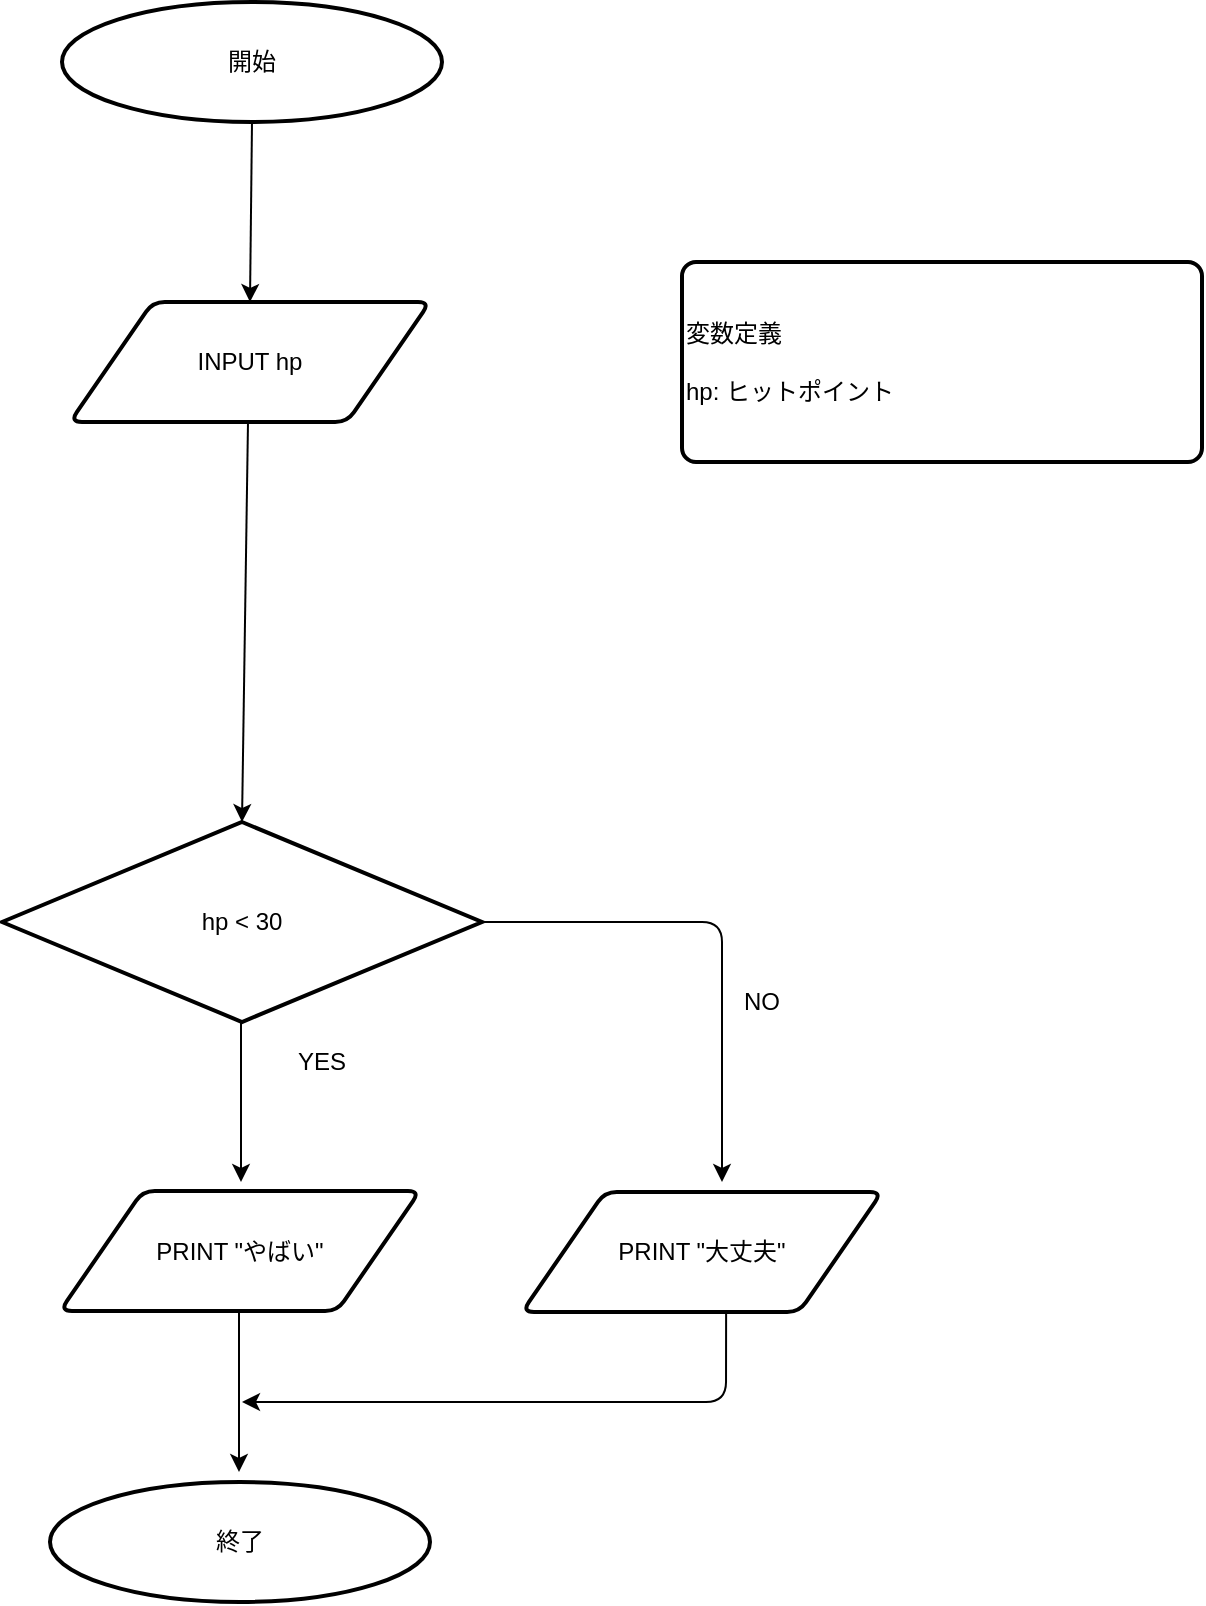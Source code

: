 <mxfile version="14.2.9" type="github">
  <diagram id="EDkAqiGxFoIhpTfvJ7kp" name="ページ1">
    <mxGraphModel dx="1906" dy="2206" grid="1" gridSize="10" guides="1" tooltips="1" connect="1" arrows="1" fold="1" page="1" pageScale="1" pageWidth="827" pageHeight="1169" math="0" shadow="0">
      <root>
        <mxCell id="0" />
        <mxCell id="1" parent="0" />
        <mxCell id="nJzTKCWDo0JiwOMJP75Y-1" value="開始" style="strokeWidth=2;html=1;shape=mxgraph.flowchart.start_1;whiteSpace=wrap;" vertex="1" parent="1">
          <mxGeometry x="320" y="-70" width="190" height="60" as="geometry" />
        </mxCell>
        <mxCell id="nJzTKCWDo0JiwOMJP75Y-2" value="" style="endArrow=classic;html=1;exitX=0.5;exitY=1;exitDx=0;exitDy=0;exitPerimeter=0;" edge="1" parent="1" source="nJzTKCWDo0JiwOMJP75Y-1">
          <mxGeometry width="50" height="50" relative="1" as="geometry">
            <mxPoint x="400" y="240" as="sourcePoint" />
            <mxPoint x="414" y="80" as="targetPoint" />
          </mxGeometry>
        </mxCell>
        <mxCell id="nJzTKCWDo0JiwOMJP75Y-3" value="INPUT hp" style="shape=parallelogram;html=1;strokeWidth=2;perimeter=parallelogramPerimeter;whiteSpace=wrap;rounded=1;arcSize=12;size=0.23;" vertex="1" parent="1">
          <mxGeometry x="324" y="80" width="180" height="60" as="geometry" />
        </mxCell>
        <mxCell id="nJzTKCWDo0JiwOMJP75Y-4" value="" style="endArrow=classic;html=1;exitX=0.5;exitY=1;exitDx=0;exitDy=0;exitPerimeter=0;entryX=0.5;entryY=0;entryDx=0;entryDy=0;entryPerimeter=0;" edge="1" parent="1" target="nJzTKCWDo0JiwOMJP75Y-6">
          <mxGeometry width="50" height="50" relative="1" as="geometry">
            <mxPoint x="413" y="140" as="sourcePoint" />
            <mxPoint x="413" y="220" as="targetPoint" />
          </mxGeometry>
        </mxCell>
        <mxCell id="nJzTKCWDo0JiwOMJP75Y-6" value="hp &amp;lt; 30" style="strokeWidth=2;html=1;shape=mxgraph.flowchart.decision;whiteSpace=wrap;" vertex="1" parent="1">
          <mxGeometry x="290" y="340" width="240" height="100" as="geometry" />
        </mxCell>
        <mxCell id="nJzTKCWDo0JiwOMJP75Y-7" value="" style="endArrow=classic;html=1;exitX=0.5;exitY=1;exitDx=0;exitDy=0;exitPerimeter=0;" edge="1" parent="1">
          <mxGeometry width="50" height="50" relative="1" as="geometry">
            <mxPoint x="408.5" y="585" as="sourcePoint" />
            <mxPoint x="408.5" y="665" as="targetPoint" />
          </mxGeometry>
        </mxCell>
        <mxCell id="nJzTKCWDo0JiwOMJP75Y-8" value="" style="endArrow=classic;html=1;exitX=1;exitY=0.5;exitDx=0;exitDy=0;exitPerimeter=0;" edge="1" parent="1" source="nJzTKCWDo0JiwOMJP75Y-6">
          <mxGeometry width="50" height="50" relative="1" as="geometry">
            <mxPoint x="650" y="400" as="sourcePoint" />
            <mxPoint x="650" y="520" as="targetPoint" />
            <Array as="points">
              <mxPoint x="650" y="390" />
            </Array>
          </mxGeometry>
        </mxCell>
        <mxCell id="nJzTKCWDo0JiwOMJP75Y-9" value="" style="endArrow=classic;html=1;exitX=0.5;exitY=1;exitDx=0;exitDy=0;exitPerimeter=0;" edge="1" parent="1">
          <mxGeometry width="50" height="50" relative="1" as="geometry">
            <mxPoint x="409.5" y="440" as="sourcePoint" />
            <mxPoint x="409.5" y="520" as="targetPoint" />
          </mxGeometry>
        </mxCell>
        <mxCell id="nJzTKCWDo0JiwOMJP75Y-10" value="" style="endArrow=classic;html=1;exitX=0.567;exitY=0.996;exitDx=0;exitDy=0;exitPerimeter=0;" edge="1" parent="1" source="nJzTKCWDo0JiwOMJP75Y-12">
          <mxGeometry width="50" height="50" relative="1" as="geometry">
            <mxPoint x="650" y="570" as="sourcePoint" />
            <mxPoint x="410" y="630" as="targetPoint" />
            <Array as="points">
              <mxPoint x="652" y="630" />
            </Array>
          </mxGeometry>
        </mxCell>
        <mxCell id="nJzTKCWDo0JiwOMJP75Y-11" value="PRINT &quot;やばい&quot;" style="shape=parallelogram;html=1;strokeWidth=2;perimeter=parallelogramPerimeter;whiteSpace=wrap;rounded=1;arcSize=12;size=0.23;" vertex="1" parent="1">
          <mxGeometry x="319" y="524.5" width="180" height="60" as="geometry" />
        </mxCell>
        <mxCell id="nJzTKCWDo0JiwOMJP75Y-12" value="PRINT &quot;大丈夫&quot;" style="shape=parallelogram;html=1;strokeWidth=2;perimeter=parallelogramPerimeter;whiteSpace=wrap;rounded=1;arcSize=12;size=0.23;" vertex="1" parent="1">
          <mxGeometry x="550" y="525" width="180" height="60" as="geometry" />
        </mxCell>
        <mxCell id="nJzTKCWDo0JiwOMJP75Y-14" value="終了" style="strokeWidth=2;html=1;shape=mxgraph.flowchart.start_1;whiteSpace=wrap;" vertex="1" parent="1">
          <mxGeometry x="314" y="670" width="190" height="60" as="geometry" />
        </mxCell>
        <mxCell id="nJzTKCWDo0JiwOMJP75Y-15" value="YES" style="text;html=1;strokeColor=none;fillColor=none;align=center;verticalAlign=middle;whiteSpace=wrap;rounded=0;" vertex="1" parent="1">
          <mxGeometry x="430" y="450" width="40" height="20" as="geometry" />
        </mxCell>
        <mxCell id="nJzTKCWDo0JiwOMJP75Y-16" value="NO" style="text;html=1;strokeColor=none;fillColor=none;align=center;verticalAlign=middle;whiteSpace=wrap;rounded=0;" vertex="1" parent="1">
          <mxGeometry x="650" y="420" width="40" height="20" as="geometry" />
        </mxCell>
        <mxCell id="nJzTKCWDo0JiwOMJP75Y-17" value="変数定義&lt;br&gt;&lt;br&gt;hp: ヒットポイント" style="rounded=1;whiteSpace=wrap;html=1;absoluteArcSize=1;arcSize=14;strokeWidth=2;align=left;" vertex="1" parent="1">
          <mxGeometry x="630" y="60" width="260" height="100" as="geometry" />
        </mxCell>
      </root>
    </mxGraphModel>
  </diagram>
</mxfile>
